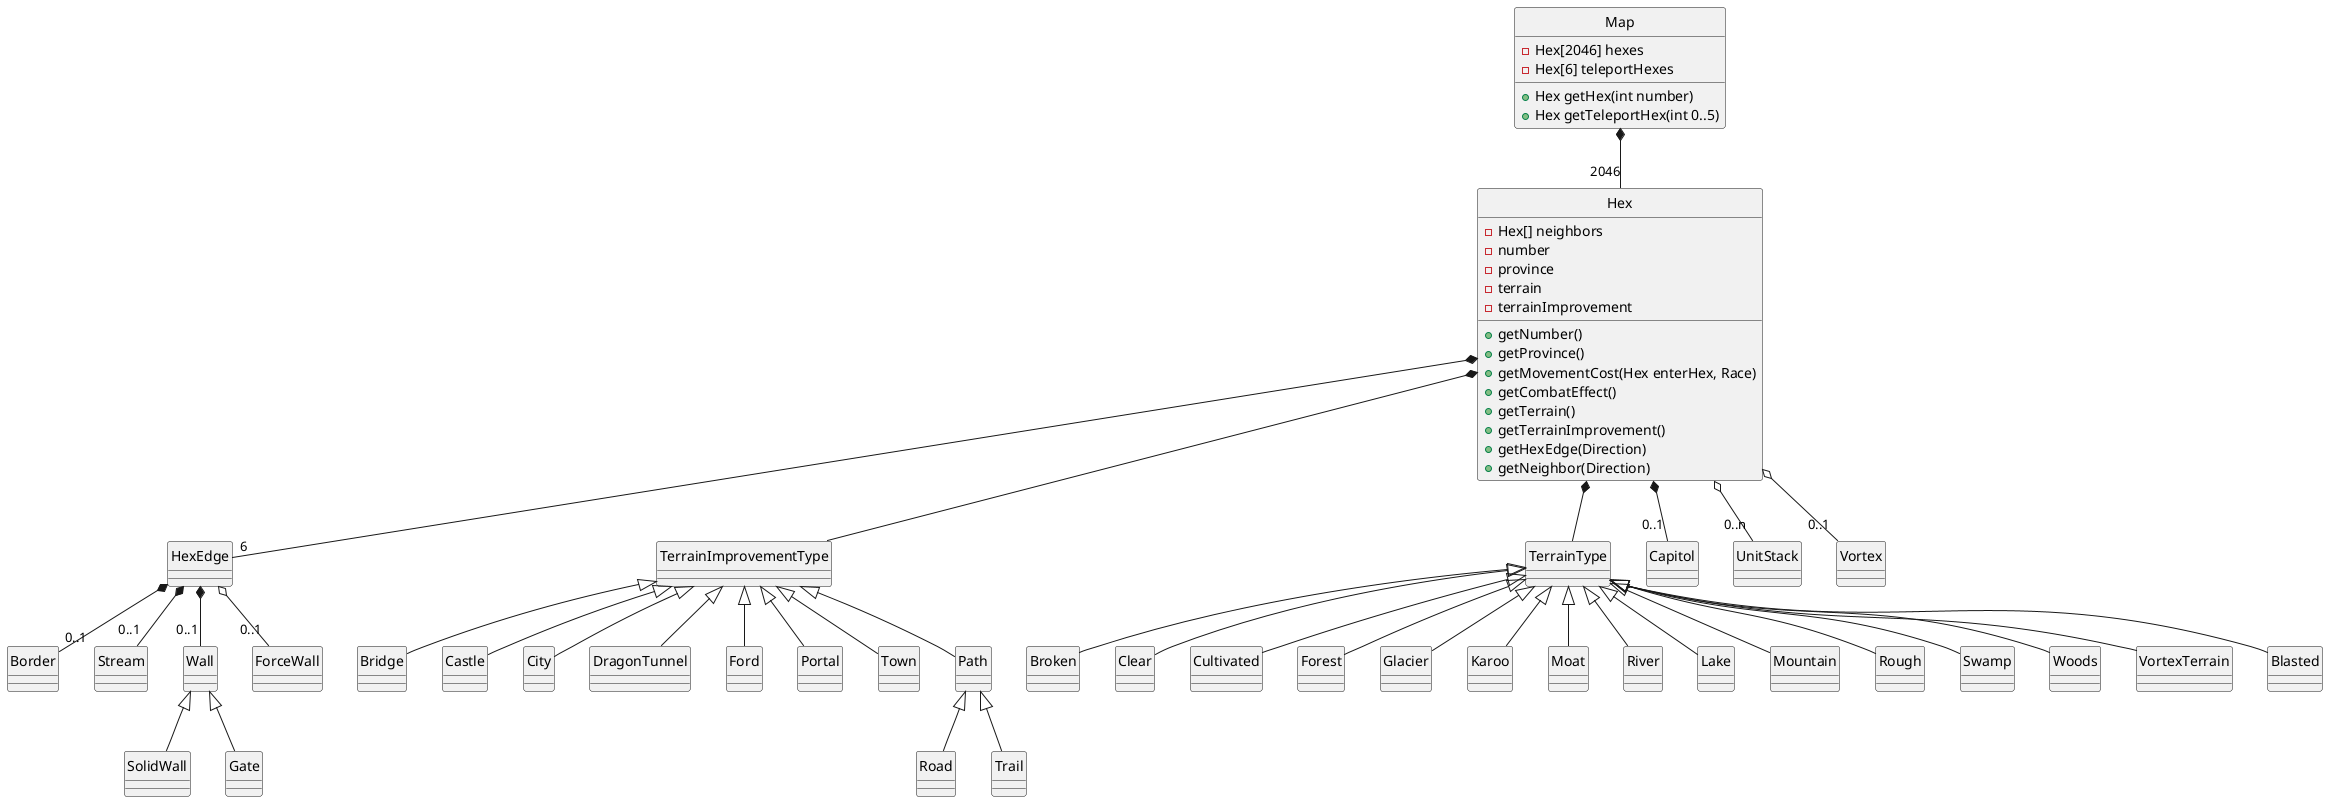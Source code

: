 @startuml
hide circle
' <|-- is "extention" and used for class inheritence
' *-- is composition (static aggregation), for when b is permanently "part of" a
' o-- is aggregation (dynamic aggregation)

class Map {
    -Hex[2046] hexes
    -Hex[6] teleportHexes
	+Hex getHex(int number)
    +Hex getTeleportHex(int 0..5)
}

class Hex {
	-Hex[] neighbors
    -number
    -province
    -terrain
    -terrainImprovement
    +getNumber()
    +getProvince()
    +getMovementCost(Hex enterHex, Race)
    +getCombatEffect()
    +getTerrain()
    +getTerrainImprovement()
	+getHexEdge(Direction)
    +getNeighbor(Direction)
}

Map *-- "2046" Hex
Hex *-- "6" HexEdge
Hex *-- TerrainImprovementType
Hex *-- TerrainType
Hex *-- "0..1" Capitol
Hex o-- "0..n" UnitStack
Hex o-- "0..1" Vortex
HexEdge *-- "0..1" Border
HexEdge *-- "0..1" Stream
HexEdge *-- "0..1" Wall
                   Wall <|-- SolidWall
                   Wall <|-- Gate
HexEdge o-- "0..1" ForceWall
TerrainType <|-- Broken
TerrainType <|-- Clear
TerrainType <|-- Cultivated
TerrainType <|-- Forest
TerrainType <|-- Glacier
TerrainType <|-- Karoo
TerrainType <|-- Moat
TerrainType <|-- River
TerrainType <|-- Lake
TerrainType <|-- Mountain
TerrainType <|-- Rough
TerrainType <|-- Swamp
TerrainType <|-- Woods
TerrainType <|-- VortexTerrain
TerrainType <|-- Blasted
TerrainImprovementType <|-- Bridge
TerrainImprovementType <|-- Castle
TerrainImprovementType <|-- City
TerrainImprovementType <|-- DragonTunnel
TerrainImprovementType <|-- Ford
TerrainImprovementType <|-- Portal
TerrainImprovementType <|-- Town
TerrainImprovementType <|-- Path
                            Path <|-- Road
                            Path <|-- Trail
@enduml
